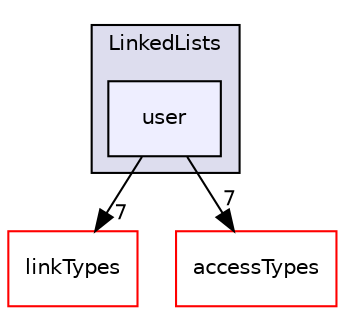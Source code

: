 digraph "src/OpenFOAM/containers/LinkedLists/user" {
  bgcolor=transparent;
  compound=true
  node [ fontsize="10", fontname="Helvetica"];
  edge [ labelfontsize="10", labelfontname="Helvetica"];
  subgraph clusterdir_1ceeb2d59d8f320bd70a3a0eeca6c137 {
    graph [ bgcolor="#ddddee", pencolor="black", label="LinkedLists" fontname="Helvetica", fontsize="10", URL="dir_1ceeb2d59d8f320bd70a3a0eeca6c137.html"]
  dir_938975076151863d0f63e1779cb0ce86 [shape=box, label="user", style="filled", fillcolor="#eeeeff", pencolor="black", URL="dir_938975076151863d0f63e1779cb0ce86.html"];
  }
  dir_f5a654e6c94bbb2ec059633496ddb161 [shape=box label="linkTypes" color="red" URL="dir_f5a654e6c94bbb2ec059633496ddb161.html"];
  dir_57bc99d9bbe398ddf18eacd9434279ec [shape=box label="accessTypes" color="red" URL="dir_57bc99d9bbe398ddf18eacd9434279ec.html"];
  dir_938975076151863d0f63e1779cb0ce86->dir_f5a654e6c94bbb2ec059633496ddb161 [headlabel="7", labeldistance=1.5 headhref="dir_001922_001919.html"];
  dir_938975076151863d0f63e1779cb0ce86->dir_57bc99d9bbe398ddf18eacd9434279ec [headlabel="7", labeldistance=1.5 headhref="dir_001922_001914.html"];
}

